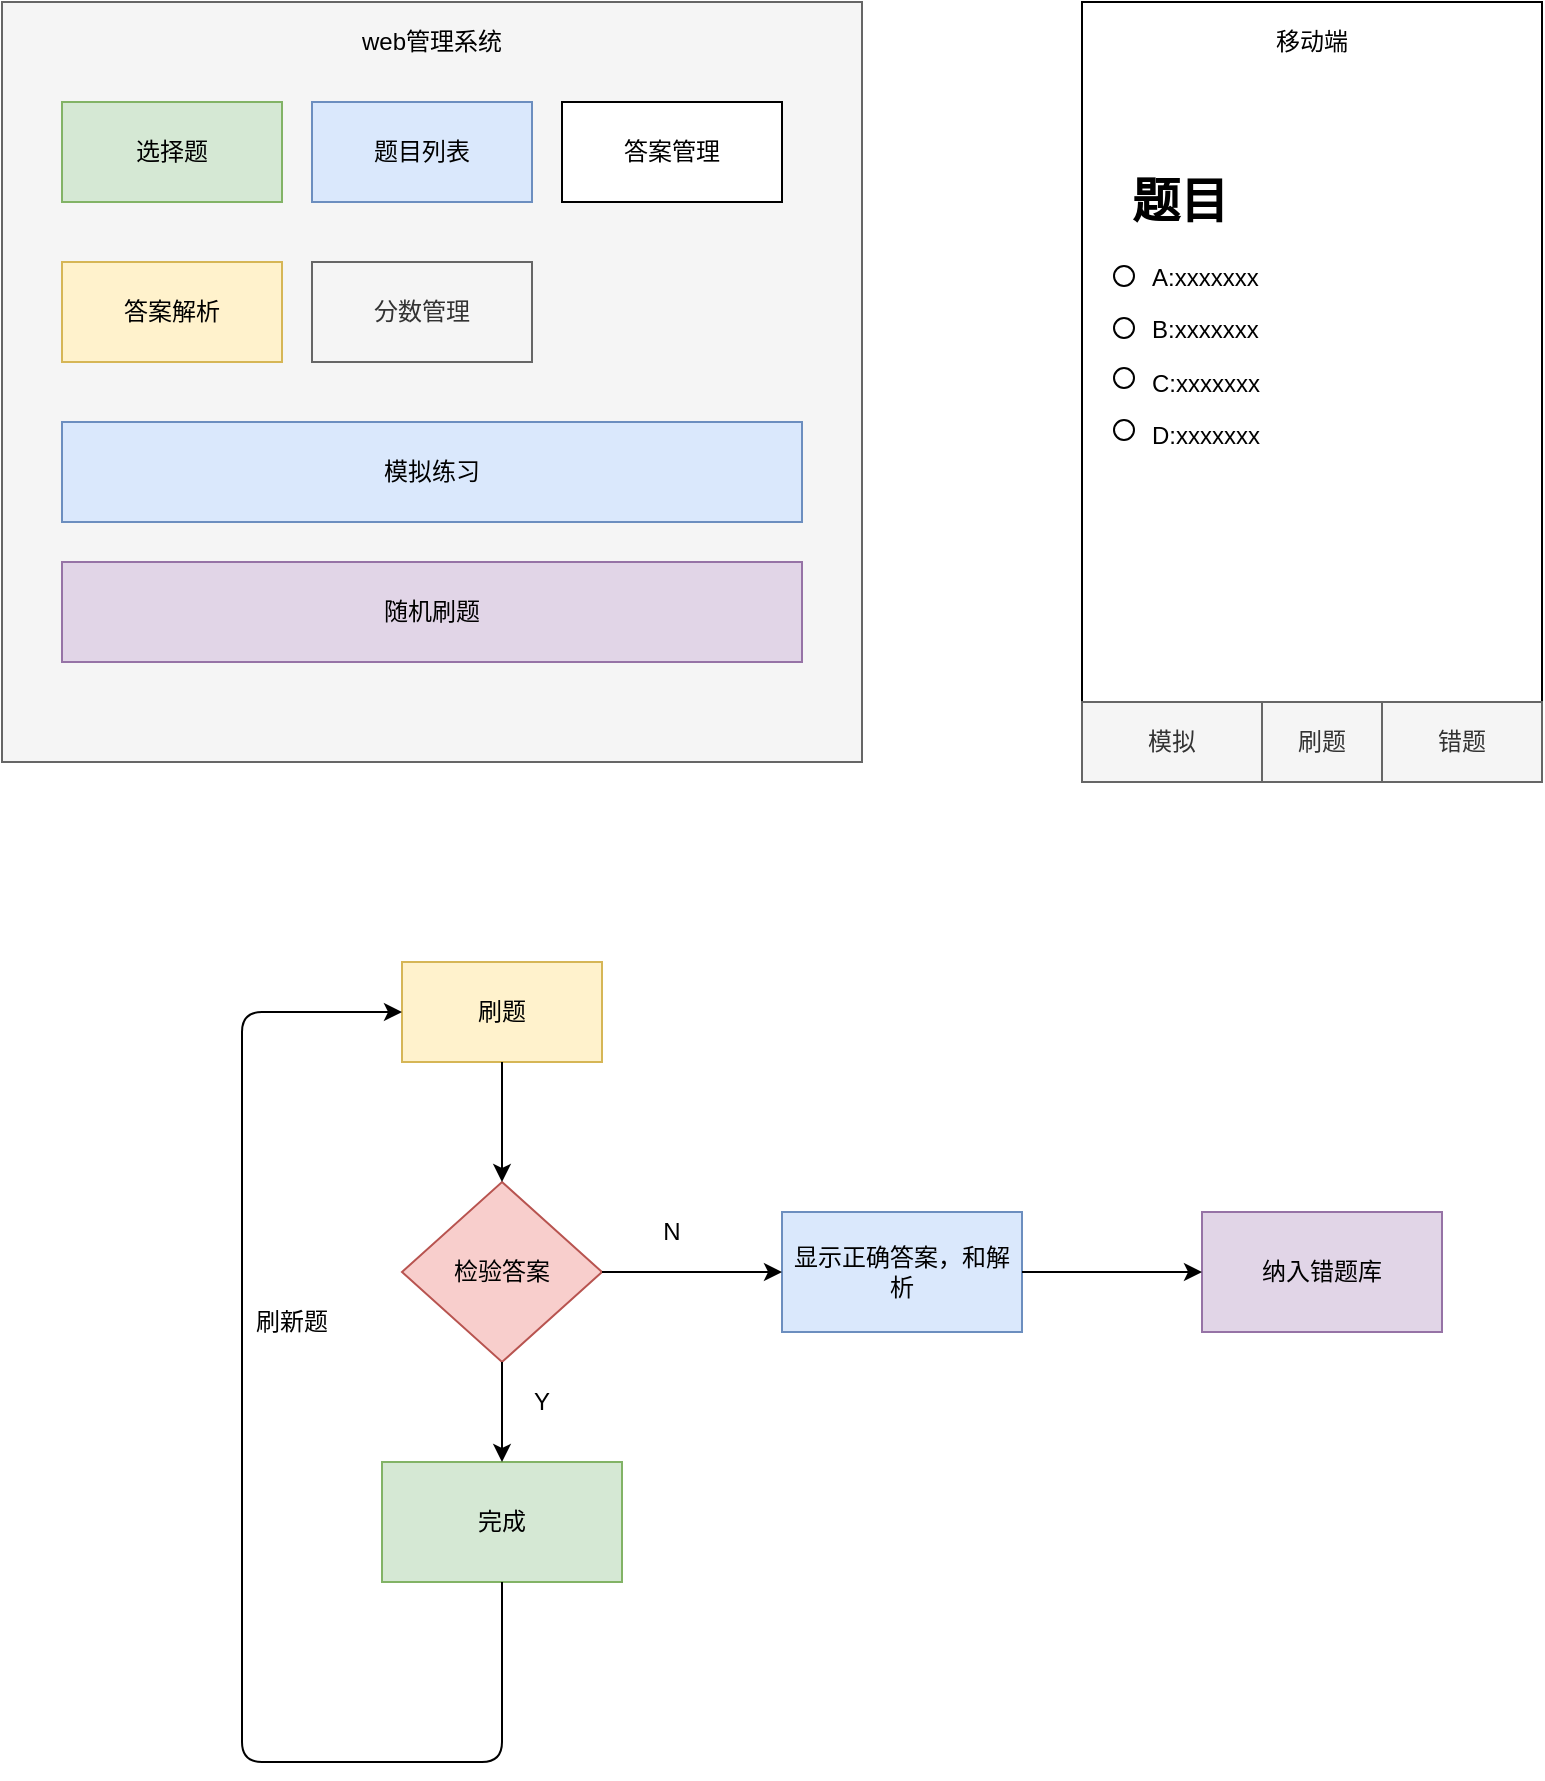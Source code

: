 <mxfile version="14.1.2" type="github">
  <diagram id="GmFpoFqPf8v9WZ1GltCS" name="Page-1">
    <mxGraphModel dx="1422" dy="762" grid="1" gridSize="10" guides="1" tooltips="1" connect="1" arrows="1" fold="1" page="1" pageScale="1" pageWidth="827" pageHeight="1169" math="0" shadow="0">
      <root>
        <mxCell id="0" />
        <mxCell id="1" parent="0" />
        <mxCell id="IQ7JFKAoIe0-9Cnb6-Zk-1" value="" style="rounded=0;whiteSpace=wrap;html=1;fillColor=#f5f5f5;strokeColor=#666666;fontColor=#333333;" vertex="1" parent="1">
          <mxGeometry x="90" y="130" width="430" height="380" as="geometry" />
        </mxCell>
        <mxCell id="IQ7JFKAoIe0-9Cnb6-Zk-2" value="web管理系统" style="text;html=1;strokeColor=none;fillColor=none;align=center;verticalAlign=middle;whiteSpace=wrap;rounded=0;" vertex="1" parent="1">
          <mxGeometry x="255" y="140" width="100" height="20" as="geometry" />
        </mxCell>
        <mxCell id="IQ7JFKAoIe0-9Cnb6-Zk-3" value="" style="rounded=0;whiteSpace=wrap;html=1;" vertex="1" parent="1">
          <mxGeometry x="630" y="130" width="230" height="390" as="geometry" />
        </mxCell>
        <mxCell id="IQ7JFKAoIe0-9Cnb6-Zk-4" value="移动端" style="text;html=1;strokeColor=none;fillColor=none;align=center;verticalAlign=middle;whiteSpace=wrap;rounded=0;" vertex="1" parent="1">
          <mxGeometry x="725" y="140" width="40" height="20" as="geometry" />
        </mxCell>
        <mxCell id="IQ7JFKAoIe0-9Cnb6-Zk-5" value="选择题" style="rounded=0;whiteSpace=wrap;html=1;fillColor=#d5e8d4;strokeColor=#82b366;" vertex="1" parent="1">
          <mxGeometry x="120" y="180" width="110" height="50" as="geometry" />
        </mxCell>
        <mxCell id="IQ7JFKAoIe0-9Cnb6-Zk-6" value="题目列表" style="rounded=0;whiteSpace=wrap;html=1;fillColor=#dae8fc;strokeColor=#6c8ebf;" vertex="1" parent="1">
          <mxGeometry x="245" y="180" width="110" height="50" as="geometry" />
        </mxCell>
        <mxCell id="IQ7JFKAoIe0-9Cnb6-Zk-7" value="答案管理" style="rounded=0;whiteSpace=wrap;html=1;" vertex="1" parent="1">
          <mxGeometry x="370" y="180" width="110" height="50" as="geometry" />
        </mxCell>
        <mxCell id="IQ7JFKAoIe0-9Cnb6-Zk-8" value="答案解析" style="rounded=0;whiteSpace=wrap;html=1;fillColor=#fff2cc;strokeColor=#d6b656;" vertex="1" parent="1">
          <mxGeometry x="120" y="260" width="110" height="50" as="geometry" />
        </mxCell>
        <mxCell id="IQ7JFKAoIe0-9Cnb6-Zk-9" value="分数管理" style="rounded=0;whiteSpace=wrap;html=1;fillColor=#f5f5f5;strokeColor=#666666;fontColor=#333333;" vertex="1" parent="1">
          <mxGeometry x="245" y="260" width="110" height="50" as="geometry" />
        </mxCell>
        <mxCell id="IQ7JFKAoIe0-9Cnb6-Zk-10" value="随机刷题" style="rounded=0;whiteSpace=wrap;html=1;fillColor=#e1d5e7;strokeColor=#9673a6;" vertex="1" parent="1">
          <mxGeometry x="120" y="410" width="370" height="50" as="geometry" />
        </mxCell>
        <mxCell id="IQ7JFKAoIe0-9Cnb6-Zk-11" value="模拟练习" style="rounded=0;whiteSpace=wrap;html=1;fillColor=#dae8fc;strokeColor=#6c8ebf;" vertex="1" parent="1">
          <mxGeometry x="120" y="340" width="370" height="50" as="geometry" />
        </mxCell>
        <mxCell id="IQ7JFKAoIe0-9Cnb6-Zk-13" value="模拟" style="rounded=0;whiteSpace=wrap;html=1;fillColor=#f5f5f5;strokeColor=#666666;fontColor=#333333;" vertex="1" parent="1">
          <mxGeometry x="630" y="480" width="90" height="40" as="geometry" />
        </mxCell>
        <mxCell id="IQ7JFKAoIe0-9Cnb6-Zk-15" value="刷题" style="rounded=0;whiteSpace=wrap;html=1;fillColor=#f5f5f5;strokeColor=#666666;fontColor=#333333;" vertex="1" parent="1">
          <mxGeometry x="720" y="480" width="60" height="40" as="geometry" />
        </mxCell>
        <mxCell id="IQ7JFKAoIe0-9Cnb6-Zk-16" value="错题" style="rounded=0;whiteSpace=wrap;html=1;fillColor=#f5f5f5;strokeColor=#666666;fontColor=#333333;" vertex="1" parent="1">
          <mxGeometry x="780" y="480" width="80" height="40" as="geometry" />
        </mxCell>
        <mxCell id="IQ7JFKAoIe0-9Cnb6-Zk-17" value="刷题" style="rounded=0;whiteSpace=wrap;html=1;fillColor=#fff2cc;strokeColor=#d6b656;" vertex="1" parent="1">
          <mxGeometry x="290" y="610" width="100" height="50" as="geometry" />
        </mxCell>
        <mxCell id="IQ7JFKAoIe0-9Cnb6-Zk-19" value="&lt;span&gt;检验答案&lt;/span&gt;" style="rhombus;whiteSpace=wrap;html=1;fillColor=#f8cecc;strokeColor=#b85450;" vertex="1" parent="1">
          <mxGeometry x="290" y="720" width="100" height="90" as="geometry" />
        </mxCell>
        <mxCell id="IQ7JFKAoIe0-9Cnb6-Zk-20" value="完成" style="rounded=0;whiteSpace=wrap;html=1;fillColor=#d5e8d4;strokeColor=#82b366;" vertex="1" parent="1">
          <mxGeometry x="280" y="860" width="120" height="60" as="geometry" />
        </mxCell>
        <mxCell id="IQ7JFKAoIe0-9Cnb6-Zk-21" value="显示正确答案，和解析" style="rounded=0;whiteSpace=wrap;html=1;fillColor=#dae8fc;strokeColor=#6c8ebf;" vertex="1" parent="1">
          <mxGeometry x="480" y="735" width="120" height="60" as="geometry" />
        </mxCell>
        <mxCell id="IQ7JFKAoIe0-9Cnb6-Zk-22" value="纳入错题库" style="rounded=0;whiteSpace=wrap;html=1;fillColor=#e1d5e7;strokeColor=#9673a6;" vertex="1" parent="1">
          <mxGeometry x="690" y="735" width="120" height="60" as="geometry" />
        </mxCell>
        <mxCell id="IQ7JFKAoIe0-9Cnb6-Zk-23" value="" style="endArrow=classic;html=1;exitX=0.5;exitY=1;exitDx=0;exitDy=0;" edge="1" parent="1" source="IQ7JFKAoIe0-9Cnb6-Zk-17" target="IQ7JFKAoIe0-9Cnb6-Zk-19">
          <mxGeometry width="50" height="50" relative="1" as="geometry">
            <mxPoint x="150" y="720" as="sourcePoint" />
            <mxPoint x="200" y="670" as="targetPoint" />
          </mxGeometry>
        </mxCell>
        <mxCell id="IQ7JFKAoIe0-9Cnb6-Zk-24" value="" style="endArrow=classic;html=1;exitX=0.5;exitY=1;exitDx=0;exitDy=0;" edge="1" parent="1" source="IQ7JFKAoIe0-9Cnb6-Zk-19" target="IQ7JFKAoIe0-9Cnb6-Zk-20">
          <mxGeometry width="50" height="50" relative="1" as="geometry">
            <mxPoint x="200" y="960" as="sourcePoint" />
            <mxPoint x="250" y="910" as="targetPoint" />
          </mxGeometry>
        </mxCell>
        <mxCell id="IQ7JFKAoIe0-9Cnb6-Zk-25" value="" style="endArrow=classic;html=1;entryX=0;entryY=0.5;entryDx=0;entryDy=0;exitX=1;exitY=0.5;exitDx=0;exitDy=0;" edge="1" parent="1" source="IQ7JFKAoIe0-9Cnb6-Zk-19" target="IQ7JFKAoIe0-9Cnb6-Zk-21">
          <mxGeometry width="50" height="50" relative="1" as="geometry">
            <mxPoint x="410" y="840" as="sourcePoint" />
            <mxPoint x="460" y="790" as="targetPoint" />
          </mxGeometry>
        </mxCell>
        <mxCell id="IQ7JFKAoIe0-9Cnb6-Zk-26" value="" style="endArrow=classic;html=1;entryX=0;entryY=0.5;entryDx=0;entryDy=0;" edge="1" parent="1" source="IQ7JFKAoIe0-9Cnb6-Zk-21" target="IQ7JFKAoIe0-9Cnb6-Zk-22">
          <mxGeometry width="50" height="50" relative="1" as="geometry">
            <mxPoint x="610" y="860" as="sourcePoint" />
            <mxPoint x="660" y="810" as="targetPoint" />
          </mxGeometry>
        </mxCell>
        <mxCell id="IQ7JFKAoIe0-9Cnb6-Zk-27" value="N" style="text;html=1;strokeColor=none;fillColor=none;align=center;verticalAlign=middle;whiteSpace=wrap;rounded=0;" vertex="1" parent="1">
          <mxGeometry x="405" y="735" width="40" height="20" as="geometry" />
        </mxCell>
        <mxCell id="IQ7JFKAoIe0-9Cnb6-Zk-28" value="Y" style="text;html=1;strokeColor=none;fillColor=none;align=center;verticalAlign=middle;whiteSpace=wrap;rounded=0;" vertex="1" parent="1">
          <mxGeometry x="340" y="820" width="40" height="20" as="geometry" />
        </mxCell>
        <mxCell id="IQ7JFKAoIe0-9Cnb6-Zk-29" value="" style="endArrow=classic;html=1;exitX=0.5;exitY=1;exitDx=0;exitDy=0;entryX=0;entryY=0.5;entryDx=0;entryDy=0;" edge="1" parent="1" source="IQ7JFKAoIe0-9Cnb6-Zk-20" target="IQ7JFKAoIe0-9Cnb6-Zk-17">
          <mxGeometry width="50" height="50" relative="1" as="geometry">
            <mxPoint x="530" y="800" as="sourcePoint" />
            <mxPoint x="210" y="650" as="targetPoint" />
            <Array as="points">
              <mxPoint x="340" y="1010" />
              <mxPoint x="210" y="1010" />
              <mxPoint x="210" y="635" />
            </Array>
          </mxGeometry>
        </mxCell>
        <mxCell id="IQ7JFKAoIe0-9Cnb6-Zk-30" value="刷新题" style="text;html=1;strokeColor=none;fillColor=none;align=center;verticalAlign=middle;whiteSpace=wrap;rounded=0;" vertex="1" parent="1">
          <mxGeometry x="215" y="780" width="40" height="20" as="geometry" />
        </mxCell>
        <mxCell id="IQ7JFKAoIe0-9Cnb6-Zk-31" value="&lt;h1&gt;题目&lt;/h1&gt;&lt;p&gt;&amp;nbsp; &amp;nbsp;A:xxxxxxx&lt;/p&gt;&lt;p&gt;&lt;span&gt;&amp;nbsp; &amp;nbsp;B:xxxxxxx&amp;nbsp;&lt;/span&gt;&lt;/p&gt;&lt;p&gt;&amp;nbsp; &amp;nbsp;C:xxxxxxx&lt;/p&gt;&lt;p&gt;&amp;nbsp; &amp;nbsp;D:xxxxxxx&lt;/p&gt;" style="text;html=1;strokeColor=none;fillColor=none;spacing=5;spacingTop=-20;whiteSpace=wrap;overflow=hidden;rounded=0;" vertex="1" parent="1">
          <mxGeometry x="650" y="210" width="190" height="160" as="geometry" />
        </mxCell>
        <mxCell id="IQ7JFKAoIe0-9Cnb6-Zk-38" value="" style="group" vertex="1" connectable="0" parent="1">
          <mxGeometry x="646" y="260" width="10" height="100" as="geometry" />
        </mxCell>
        <mxCell id="IQ7JFKAoIe0-9Cnb6-Zk-32" value="" style="ellipse;whiteSpace=wrap;html=1;aspect=fixed;" vertex="1" parent="IQ7JFKAoIe0-9Cnb6-Zk-38">
          <mxGeometry y="2" width="10" height="10" as="geometry" />
        </mxCell>
        <mxCell id="IQ7JFKAoIe0-9Cnb6-Zk-33" value="" style="ellipse;whiteSpace=wrap;html=1;aspect=fixed;" vertex="1" parent="IQ7JFKAoIe0-9Cnb6-Zk-38">
          <mxGeometry y="28" width="10" height="10" as="geometry" />
        </mxCell>
        <mxCell id="IQ7JFKAoIe0-9Cnb6-Zk-34" value="" style="ellipse;whiteSpace=wrap;html=1;aspect=fixed;" vertex="1" parent="IQ7JFKAoIe0-9Cnb6-Zk-38">
          <mxGeometry y="53" width="10" height="10" as="geometry" />
        </mxCell>
        <mxCell id="IQ7JFKAoIe0-9Cnb6-Zk-35" value="" style="ellipse;whiteSpace=wrap;html=1;aspect=fixed;" vertex="1" parent="IQ7JFKAoIe0-9Cnb6-Zk-38">
          <mxGeometry y="79" width="10" height="10" as="geometry" />
        </mxCell>
      </root>
    </mxGraphModel>
  </diagram>
</mxfile>
